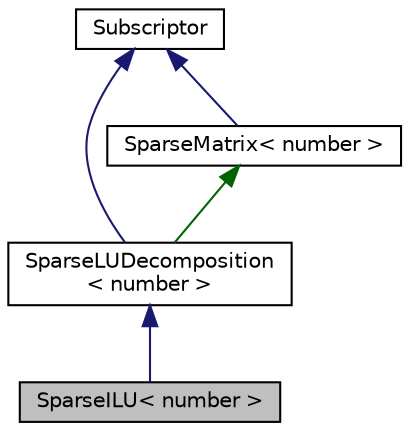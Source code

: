 digraph "SparseILU&lt; number &gt;"
{
 // LATEX_PDF_SIZE
  edge [fontname="Helvetica",fontsize="10",labelfontname="Helvetica",labelfontsize="10"];
  node [fontname="Helvetica",fontsize="10",shape=record];
  Node1 [label="SparseILU\< number \>",height=0.2,width=0.4,color="black", fillcolor="grey75", style="filled", fontcolor="black",tooltip=" "];
  Node2 -> Node1 [dir="back",color="midnightblue",fontsize="10",style="solid",fontname="Helvetica"];
  Node2 [label="SparseLUDecomposition\l\< number \>",height=0.2,width=0.4,color="black", fillcolor="white", style="filled",URL="$classSparseLUDecomposition.html",tooltip=" "];
  Node3 -> Node2 [dir="back",color="darkgreen",fontsize="10",style="solid",fontname="Helvetica"];
  Node3 [label="SparseMatrix\< number \>",height=0.2,width=0.4,color="black", fillcolor="white", style="filled",URL="$classSparseMatrix.html",tooltip=" "];
  Node4 -> Node3 [dir="back",color="midnightblue",fontsize="10",style="solid",fontname="Helvetica"];
  Node4 [label="Subscriptor",height=0.2,width=0.4,color="black", fillcolor="white", style="filled",URL="$classSubscriptor.html",tooltip=" "];
  Node4 -> Node2 [dir="back",color="midnightblue",fontsize="10",style="solid",fontname="Helvetica"];
}
